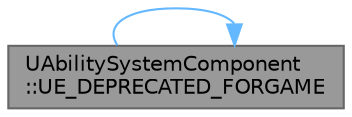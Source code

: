 digraph "UAbilitySystemComponent::UE_DEPRECATED_FORGAME"
{
 // INTERACTIVE_SVG=YES
 // LATEX_PDF_SIZE
  bgcolor="transparent";
  edge [fontname=Helvetica,fontsize=10,labelfontname=Helvetica,labelfontsize=10];
  node [fontname=Helvetica,fontsize=10,shape=box,height=0.2,width=0.4];
  rankdir="LR";
  Node1 [id="Node000001",label="UAbilitySystemComponent\l::UE_DEPRECATED_FORGAME",height=0.2,width=0.4,color="gray40", fillcolor="grey60", style="filled", fontcolor="black",tooltip="This only exists so it can be hooked up to a multicast delegate."];
  Node1 -> Node1 [id="edge1_Node000001_Node000001",color="steelblue1",style="solid",tooltip=" "];
}
